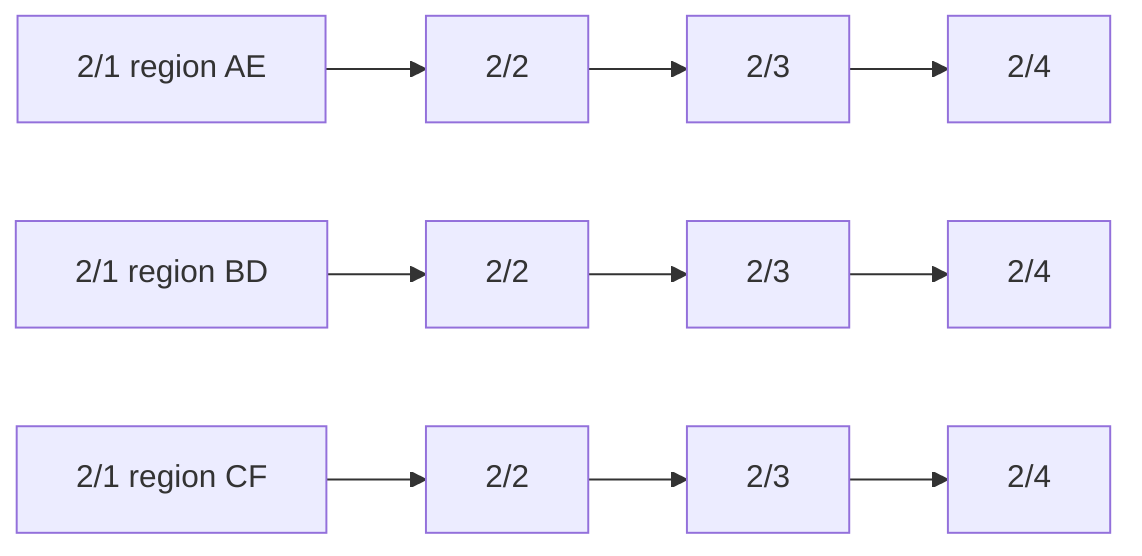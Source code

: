 graph LR;

Ap1[2/1 region AE] --> Bp1[2/2]
Bp1 --> Cp1[2/3]
Cp1 --> Dp1[2/4]

Ap2[2/1 region BD] --> Bp2[2/2]
Bp2 --> Cp2[2/3]
Cp2 --> Dp2[2/4]

Ap3[2/1 region CF] --> Bp3[2/2]
Bp3 --> Cp3[2/3]
Cp3 --> Dp3[2/4]